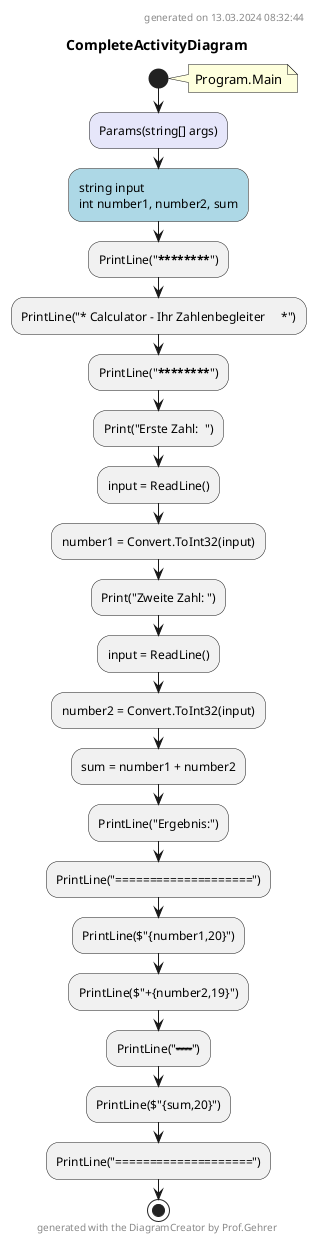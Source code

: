 @startuml CompleteActivityDiagram
header
generated on 13.03.2024 08:32:44
end header
title CompleteActivityDiagram
start
note right:  Program.Main
#Lavender:Params(string[] args);
#LightBlue:string input
int number1, number2, sum;
:PrintLine("****************************************");
:PrintLine("* Calculator - Ihr Zahlenbegleiter     *");
:PrintLine("****************************************");
:Print("Erste Zahl:  ");
:input = ReadLine();
:number1 = Convert.ToInt32(input);
:Print("Zweite Zahl: ");
:input = ReadLine();
:number2 = Convert.ToInt32(input);
:sum = number1 + number2;
:PrintLine("Ergebnis:");
:PrintLine("====================");
:PrintLine($"{number1,20}");
:PrintLine($"+{number2,19}");
:PrintLine("--------------------");
:PrintLine($"{sum,20}");
:PrintLine("====================");
stop
footer
generated with the DiagramCreator by Prof.Gehrer
end footer
@enduml
